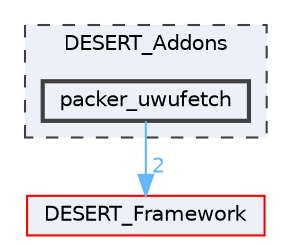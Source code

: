 digraph "packer_uwufetch"
{
 // LATEX_PDF_SIZE
  bgcolor="transparent";
  edge [fontname=Helvetica,fontsize=10,labelfontname=Helvetica,labelfontsize=10];
  node [fontname=Helvetica,fontsize=10,shape=box,height=0.2,width=0.4];
  compound=true
  subgraph clusterdir_08adb9e4b94062c0b7143ffffbc6188b {
    graph [ bgcolor="#edf0f7", pencolor="grey25", label="DESERT_Addons", fontname=Helvetica,fontsize=10 style="filled,dashed", URL="dir_08adb9e4b94062c0b7143ffffbc6188b.html",tooltip=""]
  dir_7b31744814fc1949432273c4a7ff3757 [label="packer_uwufetch", fillcolor="#edf0f7", color="grey25", style="filled,bold", URL="dir_7b31744814fc1949432273c4a7ff3757.html",tooltip=""];
  }
  dir_f005ed4eaea92841740b83a4e0617b95 [label="DESERT_Framework", fillcolor="#edf0f7", color="red", style="filled", URL="dir_f005ed4eaea92841740b83a4e0617b95.html",tooltip=""];
  dir_7b31744814fc1949432273c4a7ff3757->dir_f005ed4eaea92841740b83a4e0617b95 [headlabel="2", labeldistance=1.5 headhref="dir_000022_000005.html" href="dir_000022_000005.html" color="steelblue1" fontcolor="steelblue1"];
}
